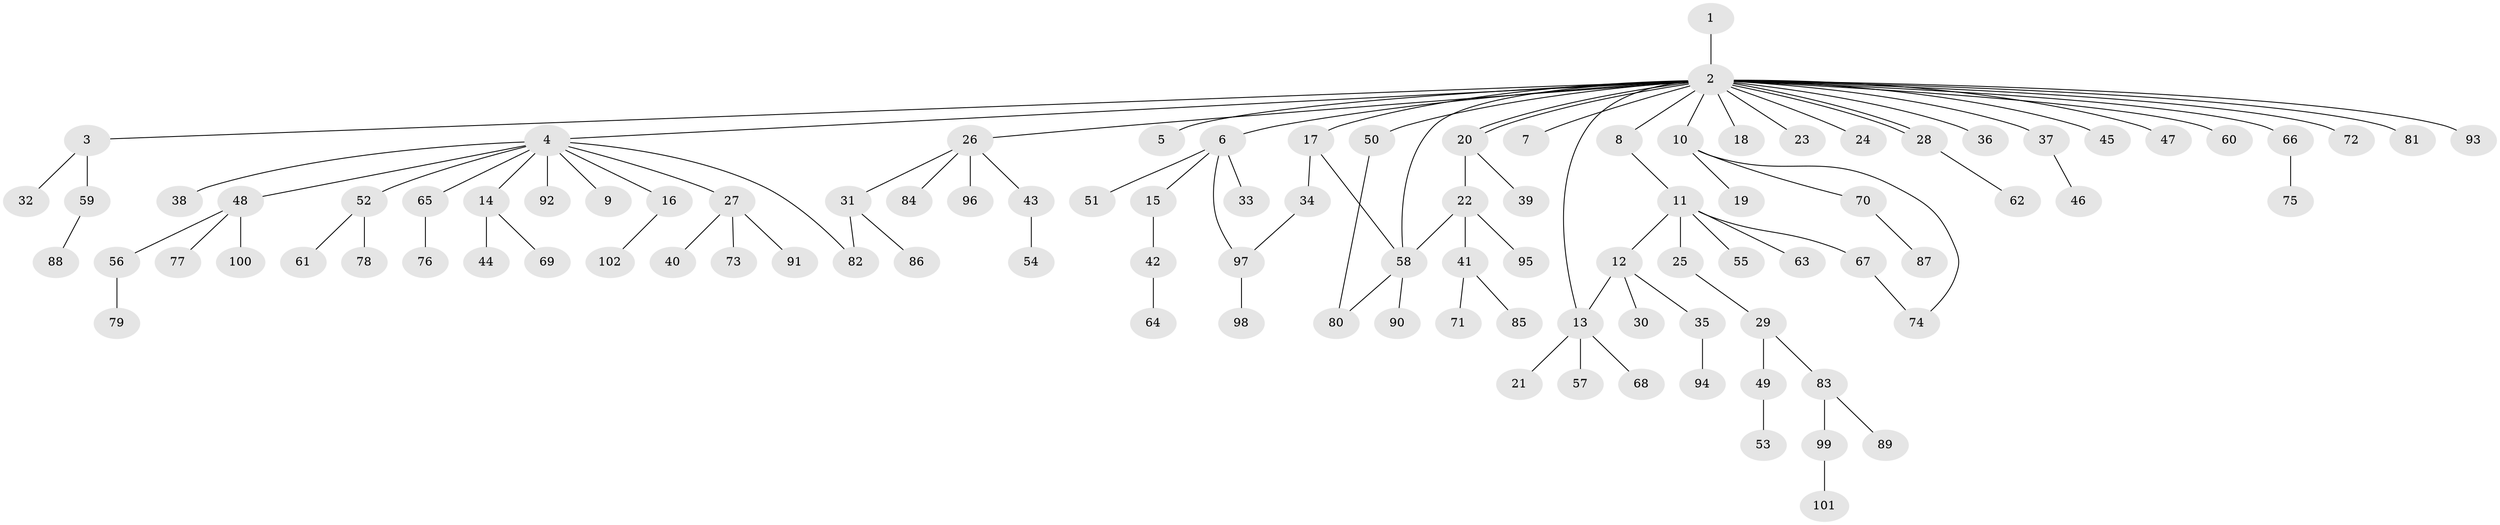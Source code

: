 // coarse degree distribution, {1: 0.5972222222222222, 28: 0.013888888888888888, 3: 0.125, 10: 0.013888888888888888, 4: 0.041666666666666664, 2: 0.16666666666666666, 5: 0.027777777777777776, 6: 0.013888888888888888}
// Generated by graph-tools (version 1.1) at 2025/51/02/27/25 19:51:57]
// undirected, 102 vertices, 110 edges
graph export_dot {
graph [start="1"]
  node [color=gray90,style=filled];
  1;
  2;
  3;
  4;
  5;
  6;
  7;
  8;
  9;
  10;
  11;
  12;
  13;
  14;
  15;
  16;
  17;
  18;
  19;
  20;
  21;
  22;
  23;
  24;
  25;
  26;
  27;
  28;
  29;
  30;
  31;
  32;
  33;
  34;
  35;
  36;
  37;
  38;
  39;
  40;
  41;
  42;
  43;
  44;
  45;
  46;
  47;
  48;
  49;
  50;
  51;
  52;
  53;
  54;
  55;
  56;
  57;
  58;
  59;
  60;
  61;
  62;
  63;
  64;
  65;
  66;
  67;
  68;
  69;
  70;
  71;
  72;
  73;
  74;
  75;
  76;
  77;
  78;
  79;
  80;
  81;
  82;
  83;
  84;
  85;
  86;
  87;
  88;
  89;
  90;
  91;
  92;
  93;
  94;
  95;
  96;
  97;
  98;
  99;
  100;
  101;
  102;
  1 -- 2;
  2 -- 3;
  2 -- 4;
  2 -- 5;
  2 -- 6;
  2 -- 7;
  2 -- 8;
  2 -- 10;
  2 -- 13;
  2 -- 17;
  2 -- 18;
  2 -- 20;
  2 -- 20;
  2 -- 23;
  2 -- 24;
  2 -- 26;
  2 -- 28;
  2 -- 28;
  2 -- 36;
  2 -- 37;
  2 -- 45;
  2 -- 47;
  2 -- 50;
  2 -- 58;
  2 -- 60;
  2 -- 66;
  2 -- 72;
  2 -- 81;
  2 -- 93;
  3 -- 32;
  3 -- 59;
  4 -- 9;
  4 -- 14;
  4 -- 16;
  4 -- 27;
  4 -- 38;
  4 -- 48;
  4 -- 52;
  4 -- 65;
  4 -- 82;
  4 -- 92;
  6 -- 15;
  6 -- 33;
  6 -- 51;
  6 -- 97;
  8 -- 11;
  10 -- 19;
  10 -- 70;
  10 -- 74;
  11 -- 12;
  11 -- 25;
  11 -- 55;
  11 -- 63;
  11 -- 67;
  12 -- 13;
  12 -- 30;
  12 -- 35;
  13 -- 21;
  13 -- 57;
  13 -- 68;
  14 -- 44;
  14 -- 69;
  15 -- 42;
  16 -- 102;
  17 -- 34;
  17 -- 58;
  20 -- 22;
  20 -- 39;
  22 -- 41;
  22 -- 58;
  22 -- 95;
  25 -- 29;
  26 -- 31;
  26 -- 43;
  26 -- 84;
  26 -- 96;
  27 -- 40;
  27 -- 73;
  27 -- 91;
  28 -- 62;
  29 -- 49;
  29 -- 83;
  31 -- 82;
  31 -- 86;
  34 -- 97;
  35 -- 94;
  37 -- 46;
  41 -- 71;
  41 -- 85;
  42 -- 64;
  43 -- 54;
  48 -- 56;
  48 -- 77;
  48 -- 100;
  49 -- 53;
  50 -- 80;
  52 -- 61;
  52 -- 78;
  56 -- 79;
  58 -- 80;
  58 -- 90;
  59 -- 88;
  65 -- 76;
  66 -- 75;
  67 -- 74;
  70 -- 87;
  83 -- 89;
  83 -- 99;
  97 -- 98;
  99 -- 101;
}
